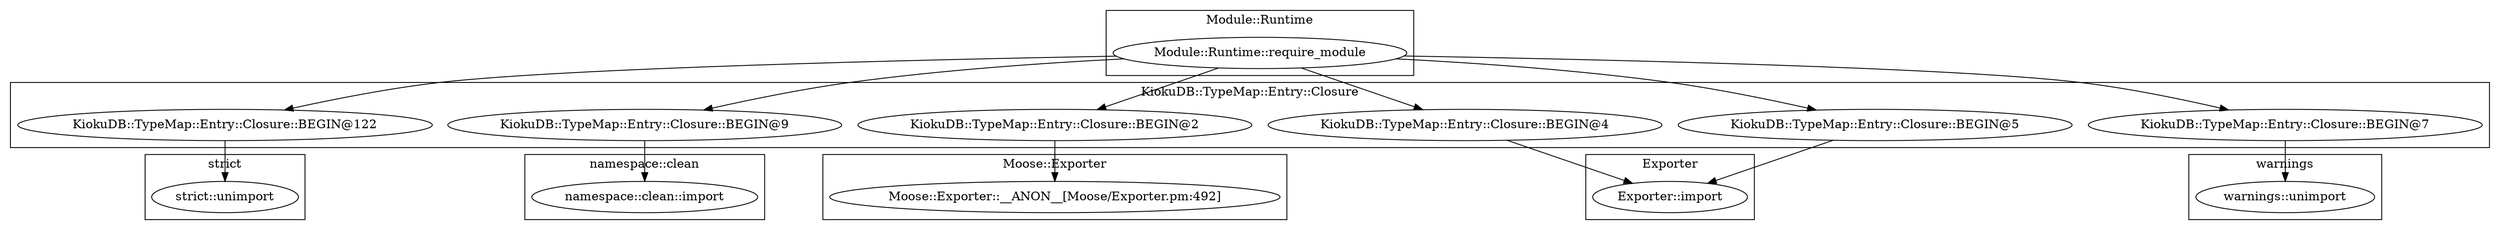 digraph {
graph [overlap=false]
subgraph cluster_KiokuDB_TypeMap_Entry_Closure {
	label="KiokuDB::TypeMap::Entry::Closure";
	"KiokuDB::TypeMap::Entry::Closure::BEGIN@122";
	"KiokuDB::TypeMap::Entry::Closure::BEGIN@9";
	"KiokuDB::TypeMap::Entry::Closure::BEGIN@2";
	"KiokuDB::TypeMap::Entry::Closure::BEGIN@4";
	"KiokuDB::TypeMap::Entry::Closure::BEGIN@7";
	"KiokuDB::TypeMap::Entry::Closure::BEGIN@5";
}
subgraph cluster_namespace_clean {
	label="namespace::clean";
	"namespace::clean::import";
}
subgraph cluster_warnings {
	label="warnings";
	"warnings::unimport";
}
subgraph cluster_Module_Runtime {
	label="Module::Runtime";
	"Module::Runtime::require_module";
}
subgraph cluster_Exporter {
	label="Exporter";
	"Exporter::import";
}
subgraph cluster_Moose_Exporter {
	label="Moose::Exporter";
	"Moose::Exporter::__ANON__[Moose/Exporter.pm:492]";
}
subgraph cluster_strict {
	label="strict";
	"strict::unimport";
}
"Module::Runtime::require_module" -> "KiokuDB::TypeMap::Entry::Closure::BEGIN@4";
"KiokuDB::TypeMap::Entry::Closure::BEGIN@9" -> "namespace::clean::import";
"KiokuDB::TypeMap::Entry::Closure::BEGIN@2" -> "Moose::Exporter::__ANON__[Moose/Exporter.pm:492]";
"Module::Runtime::require_module" -> "KiokuDB::TypeMap::Entry::Closure::BEGIN@2";
"KiokuDB::TypeMap::Entry::Closure::BEGIN@4" -> "Exporter::import";
"KiokuDB::TypeMap::Entry::Closure::BEGIN@5" -> "Exporter::import";
"KiokuDB::TypeMap::Entry::Closure::BEGIN@122" -> "strict::unimport";
"Module::Runtime::require_module" -> "KiokuDB::TypeMap::Entry::Closure::BEGIN@122";
"KiokuDB::TypeMap::Entry::Closure::BEGIN@7" -> "warnings::unimport";
"Module::Runtime::require_module" -> "KiokuDB::TypeMap::Entry::Closure::BEGIN@9";
"Module::Runtime::require_module" -> "KiokuDB::TypeMap::Entry::Closure::BEGIN@5";
"Module::Runtime::require_module" -> "KiokuDB::TypeMap::Entry::Closure::BEGIN@7";
}
